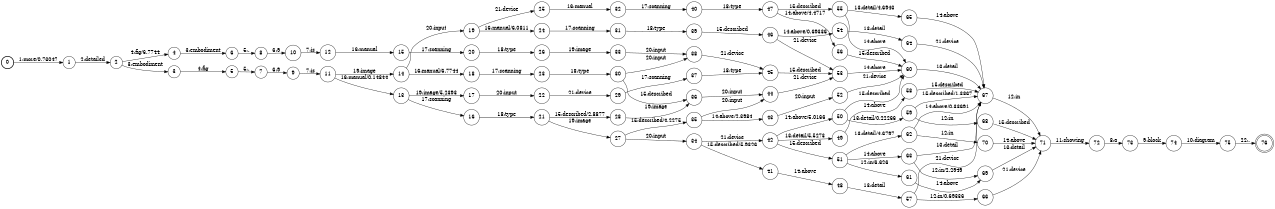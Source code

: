 digraph FST {
rankdir = LR;
size = "8.5,11";
label = "";
center = 1;
orientation = Portrait;
ranksep = "0.4";
nodesep = "0.25";
0 [label = "0", shape = circle, style = bold, fontsize = 14]
	0 -> 1 [label = "1:more/0.73047", fontsize = 14];
1 [label = "1", shape = circle, style = solid, fontsize = 14]
	1 -> 2 [label = "2:detailed", fontsize = 14];
2 [label = "2", shape = circle, style = solid, fontsize = 14]
	2 -> 3 [label = "3:embodiment", fontsize = 14];
	2 -> 4 [label = "4:fig/6.7744", fontsize = 14];
3 [label = "3", shape = circle, style = solid, fontsize = 14]
	3 -> 5 [label = "4:fig", fontsize = 14];
4 [label = "4", shape = circle, style = solid, fontsize = 14]
	4 -> 6 [label = "3:embodiment", fontsize = 14];
5 [label = "5", shape = circle, style = solid, fontsize = 14]
	5 -> 7 [label = "5:.", fontsize = 14];
6 [label = "6", shape = circle, style = solid, fontsize = 14]
	6 -> 8 [label = "5:.", fontsize = 14];
7 [label = "7", shape = circle, style = solid, fontsize = 14]
	7 -> 9 [label = "6:9", fontsize = 14];
8 [label = "8", shape = circle, style = solid, fontsize = 14]
	8 -> 10 [label = "6:9", fontsize = 14];
9 [label = "9", shape = circle, style = solid, fontsize = 14]
	9 -> 11 [label = "7:is", fontsize = 14];
10 [label = "10", shape = circle, style = solid, fontsize = 14]
	10 -> 12 [label = "7:is", fontsize = 14];
11 [label = "11", shape = circle, style = solid, fontsize = 14]
	11 -> 13 [label = "16:manual/0.14844", fontsize = 14];
	11 -> 14 [label = "19:image", fontsize = 14];
12 [label = "12", shape = circle, style = solid, fontsize = 14]
	12 -> 15 [label = "16:manual", fontsize = 14];
13 [label = "13", shape = circle, style = solid, fontsize = 14]
	13 -> 16 [label = "17:scanning", fontsize = 14];
	13 -> 17 [label = "19:image/5.2393", fontsize = 14];
14 [label = "14", shape = circle, style = solid, fontsize = 14]
	14 -> 18 [label = "16:manual/6.7744", fontsize = 14];
	14 -> 19 [label = "20:input", fontsize = 14];
15 [label = "15", shape = circle, style = solid, fontsize = 14]
	15 -> 20 [label = "17:scanning", fontsize = 14];
16 [label = "16", shape = circle, style = solid, fontsize = 14]
	16 -> 21 [label = "18:type", fontsize = 14];
17 [label = "17", shape = circle, style = solid, fontsize = 14]
	17 -> 22 [label = "20:input", fontsize = 14];
18 [label = "18", shape = circle, style = solid, fontsize = 14]
	18 -> 23 [label = "17:scanning", fontsize = 14];
19 [label = "19", shape = circle, style = solid, fontsize = 14]
	19 -> 24 [label = "16:manual/6.0811", fontsize = 14];
	19 -> 25 [label = "21:device", fontsize = 14];
20 [label = "20", shape = circle, style = solid, fontsize = 14]
	20 -> 26 [label = "18:type", fontsize = 14];
21 [label = "21", shape = circle, style = solid, fontsize = 14]
	21 -> 28 [label = "15:described/2.8877", fontsize = 14];
	21 -> 27 [label = "19:image", fontsize = 14];
22 [label = "22", shape = circle, style = solid, fontsize = 14]
	22 -> 29 [label = "21:device", fontsize = 14];
23 [label = "23", shape = circle, style = solid, fontsize = 14]
	23 -> 30 [label = "18:type", fontsize = 14];
24 [label = "24", shape = circle, style = solid, fontsize = 14]
	24 -> 31 [label = "17:scanning", fontsize = 14];
25 [label = "25", shape = circle, style = solid, fontsize = 14]
	25 -> 32 [label = "16:manual", fontsize = 14];
26 [label = "26", shape = circle, style = solid, fontsize = 14]
	26 -> 33 [label = "19:image", fontsize = 14];
27 [label = "27", shape = circle, style = solid, fontsize = 14]
	27 -> 35 [label = "15:described/4.2275", fontsize = 14];
	27 -> 34 [label = "20:input", fontsize = 14];
28 [label = "28", shape = circle, style = solid, fontsize = 14]
	28 -> 36 [label = "19:image", fontsize = 14];
29 [label = "29", shape = circle, style = solid, fontsize = 14]
	29 -> 37 [label = "17:scanning", fontsize = 14];
30 [label = "30", shape = circle, style = solid, fontsize = 14]
	30 -> 36 [label = "15:described", fontsize = 14];
	30 -> 38 [label = "20:input", fontsize = 14];
31 [label = "31", shape = circle, style = solid, fontsize = 14]
	31 -> 39 [label = "18:type", fontsize = 14];
32 [label = "32", shape = circle, style = solid, fontsize = 14]
	32 -> 40 [label = "17:scanning", fontsize = 14];
33 [label = "33", shape = circle, style = solid, fontsize = 14]
	33 -> 38 [label = "20:input", fontsize = 14];
34 [label = "34", shape = circle, style = solid, fontsize = 14]
	34 -> 41 [label = "15:described/5.9326", fontsize = 14];
	34 -> 42 [label = "21:device", fontsize = 14];
35 [label = "35", shape = circle, style = solid, fontsize = 14]
	35 -> 43 [label = "14:above/2.3984", fontsize = 14];
	35 -> 44 [label = "20:input", fontsize = 14];
36 [label = "36", shape = circle, style = solid, fontsize = 14]
	36 -> 44 [label = "20:input", fontsize = 14];
37 [label = "37", shape = circle, style = solid, fontsize = 14]
	37 -> 45 [label = "18:type", fontsize = 14];
38 [label = "38", shape = circle, style = solid, fontsize = 14]
	38 -> 45 [label = "21:device", fontsize = 14];
39 [label = "39", shape = circle, style = solid, fontsize = 14]
	39 -> 46 [label = "15:described", fontsize = 14];
40 [label = "40", shape = circle, style = solid, fontsize = 14]
	40 -> 47 [label = "18:type", fontsize = 14];
41 [label = "41", shape = circle, style = solid, fontsize = 14]
	41 -> 48 [label = "14:above", fontsize = 14];
42 [label = "42", shape = circle, style = solid, fontsize = 14]
	42 -> 49 [label = "13:detail/5.5273", fontsize = 14];
	42 -> 50 [label = "14:above/5.0166", fontsize = 14];
	42 -> 51 [label = "15:described", fontsize = 14];
43 [label = "43", shape = circle, style = solid, fontsize = 14]
	43 -> 52 [label = "20:input", fontsize = 14];
44 [label = "44", shape = circle, style = solid, fontsize = 14]
	44 -> 53 [label = "21:device", fontsize = 14];
45 [label = "45", shape = circle, style = solid, fontsize = 14]
	45 -> 53 [label = "15:described", fontsize = 14];
46 [label = "46", shape = circle, style = solid, fontsize = 14]
	46 -> 54 [label = "14:above/0.69336", fontsize = 14];
	46 -> 53 [label = "21:device", fontsize = 14];
47 [label = "47", shape = circle, style = solid, fontsize = 14]
	47 -> 56 [label = "14:above/4.4717", fontsize = 14];
	47 -> 55 [label = "15:described", fontsize = 14];
48 [label = "48", shape = circle, style = solid, fontsize = 14]
	48 -> 57 [label = "13:detail", fontsize = 14];
49 [label = "49", shape = circle, style = solid, fontsize = 14]
	49 -> 58 [label = "14:above", fontsize = 14];
50 [label = "50", shape = circle, style = solid, fontsize = 14]
	50 -> 59 [label = "13:detail/0.22266", fontsize = 14];
	50 -> 60 [label = "15:described", fontsize = 14];
51 [label = "51", shape = circle, style = solid, fontsize = 14]
	51 -> 61 [label = "12:in/6.626", fontsize = 14];
	51 -> 62 [label = "13:detail/4.6797", fontsize = 14];
	51 -> 63 [label = "14:above", fontsize = 14];
52 [label = "52", shape = circle, style = solid, fontsize = 14]
	52 -> 60 [label = "21:device", fontsize = 14];
53 [label = "53", shape = circle, style = solid, fontsize = 14]
	53 -> 60 [label = "14:above", fontsize = 14];
54 [label = "54", shape = circle, style = solid, fontsize = 14]
	54 -> 64 [label = "13:detail", fontsize = 14];
55 [label = "55", shape = circle, style = solid, fontsize = 14]
	55 -> 65 [label = "13:detail/4.6943", fontsize = 14];
	55 -> 60 [label = "14:above", fontsize = 14];
56 [label = "56", shape = circle, style = solid, fontsize = 14]
	56 -> 60 [label = "15:described", fontsize = 14];
57 [label = "57", shape = circle, style = solid, fontsize = 14]
	57 -> 66 [label = "12:in/0.69336", fontsize = 14];
	57 -> 67 [label = "21:device", fontsize = 14];
58 [label = "58", shape = circle, style = solid, fontsize = 14]
	58 -> 67 [label = "15:described", fontsize = 14];
59 [label = "59", shape = circle, style = solid, fontsize = 14]
	59 -> 68 [label = "12:in", fontsize = 14];
	59 -> 67 [label = "15:described/1.3867", fontsize = 14];
60 [label = "60", shape = circle, style = solid, fontsize = 14]
	60 -> 67 [label = "13:detail", fontsize = 14];
61 [label = "61", shape = circle, style = solid, fontsize = 14]
	61 -> 69 [label = "14:above", fontsize = 14];
62 [label = "62", shape = circle, style = solid, fontsize = 14]
	62 -> 70 [label = "12:in", fontsize = 14];
	62 -> 67 [label = "14:above/0.33691", fontsize = 14];
63 [label = "63", shape = circle, style = solid, fontsize = 14]
	63 -> 69 [label = "12:in/2.2949", fontsize = 14];
	63 -> 67 [label = "13:detail", fontsize = 14];
64 [label = "64", shape = circle, style = solid, fontsize = 14]
	64 -> 67 [label = "21:device", fontsize = 14];
65 [label = "65", shape = circle, style = solid, fontsize = 14]
	65 -> 67 [label = "14:above", fontsize = 14];
66 [label = "66", shape = circle, style = solid, fontsize = 14]
	66 -> 71 [label = "21:device", fontsize = 14];
67 [label = "67", shape = circle, style = solid, fontsize = 14]
	67 -> 71 [label = "12:in", fontsize = 14];
68 [label = "68", shape = circle, style = solid, fontsize = 14]
	68 -> 71 [label = "15:described", fontsize = 14];
69 [label = "69", shape = circle, style = solid, fontsize = 14]
	69 -> 71 [label = "13:detail", fontsize = 14];
70 [label = "70", shape = circle, style = solid, fontsize = 14]
	70 -> 71 [label = "14:above", fontsize = 14];
71 [label = "71", shape = circle, style = solid, fontsize = 14]
	71 -> 72 [label = "11:showing", fontsize = 14];
72 [label = "72", shape = circle, style = solid, fontsize = 14]
	72 -> 73 [label = "8:a", fontsize = 14];
73 [label = "73", shape = circle, style = solid, fontsize = 14]
	73 -> 74 [label = "9:block", fontsize = 14];
74 [label = "74", shape = circle, style = solid, fontsize = 14]
	74 -> 75 [label = "10:diagram", fontsize = 14];
75 [label = "75", shape = circle, style = solid, fontsize = 14]
	75 -> 76 [label = "22:.", fontsize = 14];
76 [label = "76", shape = doublecircle, style = solid, fontsize = 14]
}
